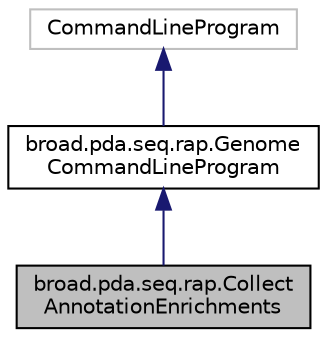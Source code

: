digraph "broad.pda.seq.rap.CollectAnnotationEnrichments"
{
  edge [fontname="Helvetica",fontsize="10",labelfontname="Helvetica",labelfontsize="10"];
  node [fontname="Helvetica",fontsize="10",shape=record];
  Node1 [label="broad.pda.seq.rap.Collect\lAnnotationEnrichments",height=0.2,width=0.4,color="black", fillcolor="grey75", style="filled" fontcolor="black"];
  Node2 -> Node1 [dir="back",color="midnightblue",fontsize="10",style="solid",fontname="Helvetica"];
  Node2 [label="broad.pda.seq.rap.Genome\lCommandLineProgram",height=0.2,width=0.4,color="black", fillcolor="white", style="filled",URL="$classbroad_1_1pda_1_1seq_1_1rap_1_1_genome_command_line_program.html"];
  Node3 -> Node2 [dir="back",color="midnightblue",fontsize="10",style="solid",fontname="Helvetica"];
  Node3 [label="CommandLineProgram",height=0.2,width=0.4,color="grey75", fillcolor="white", style="filled"];
}
